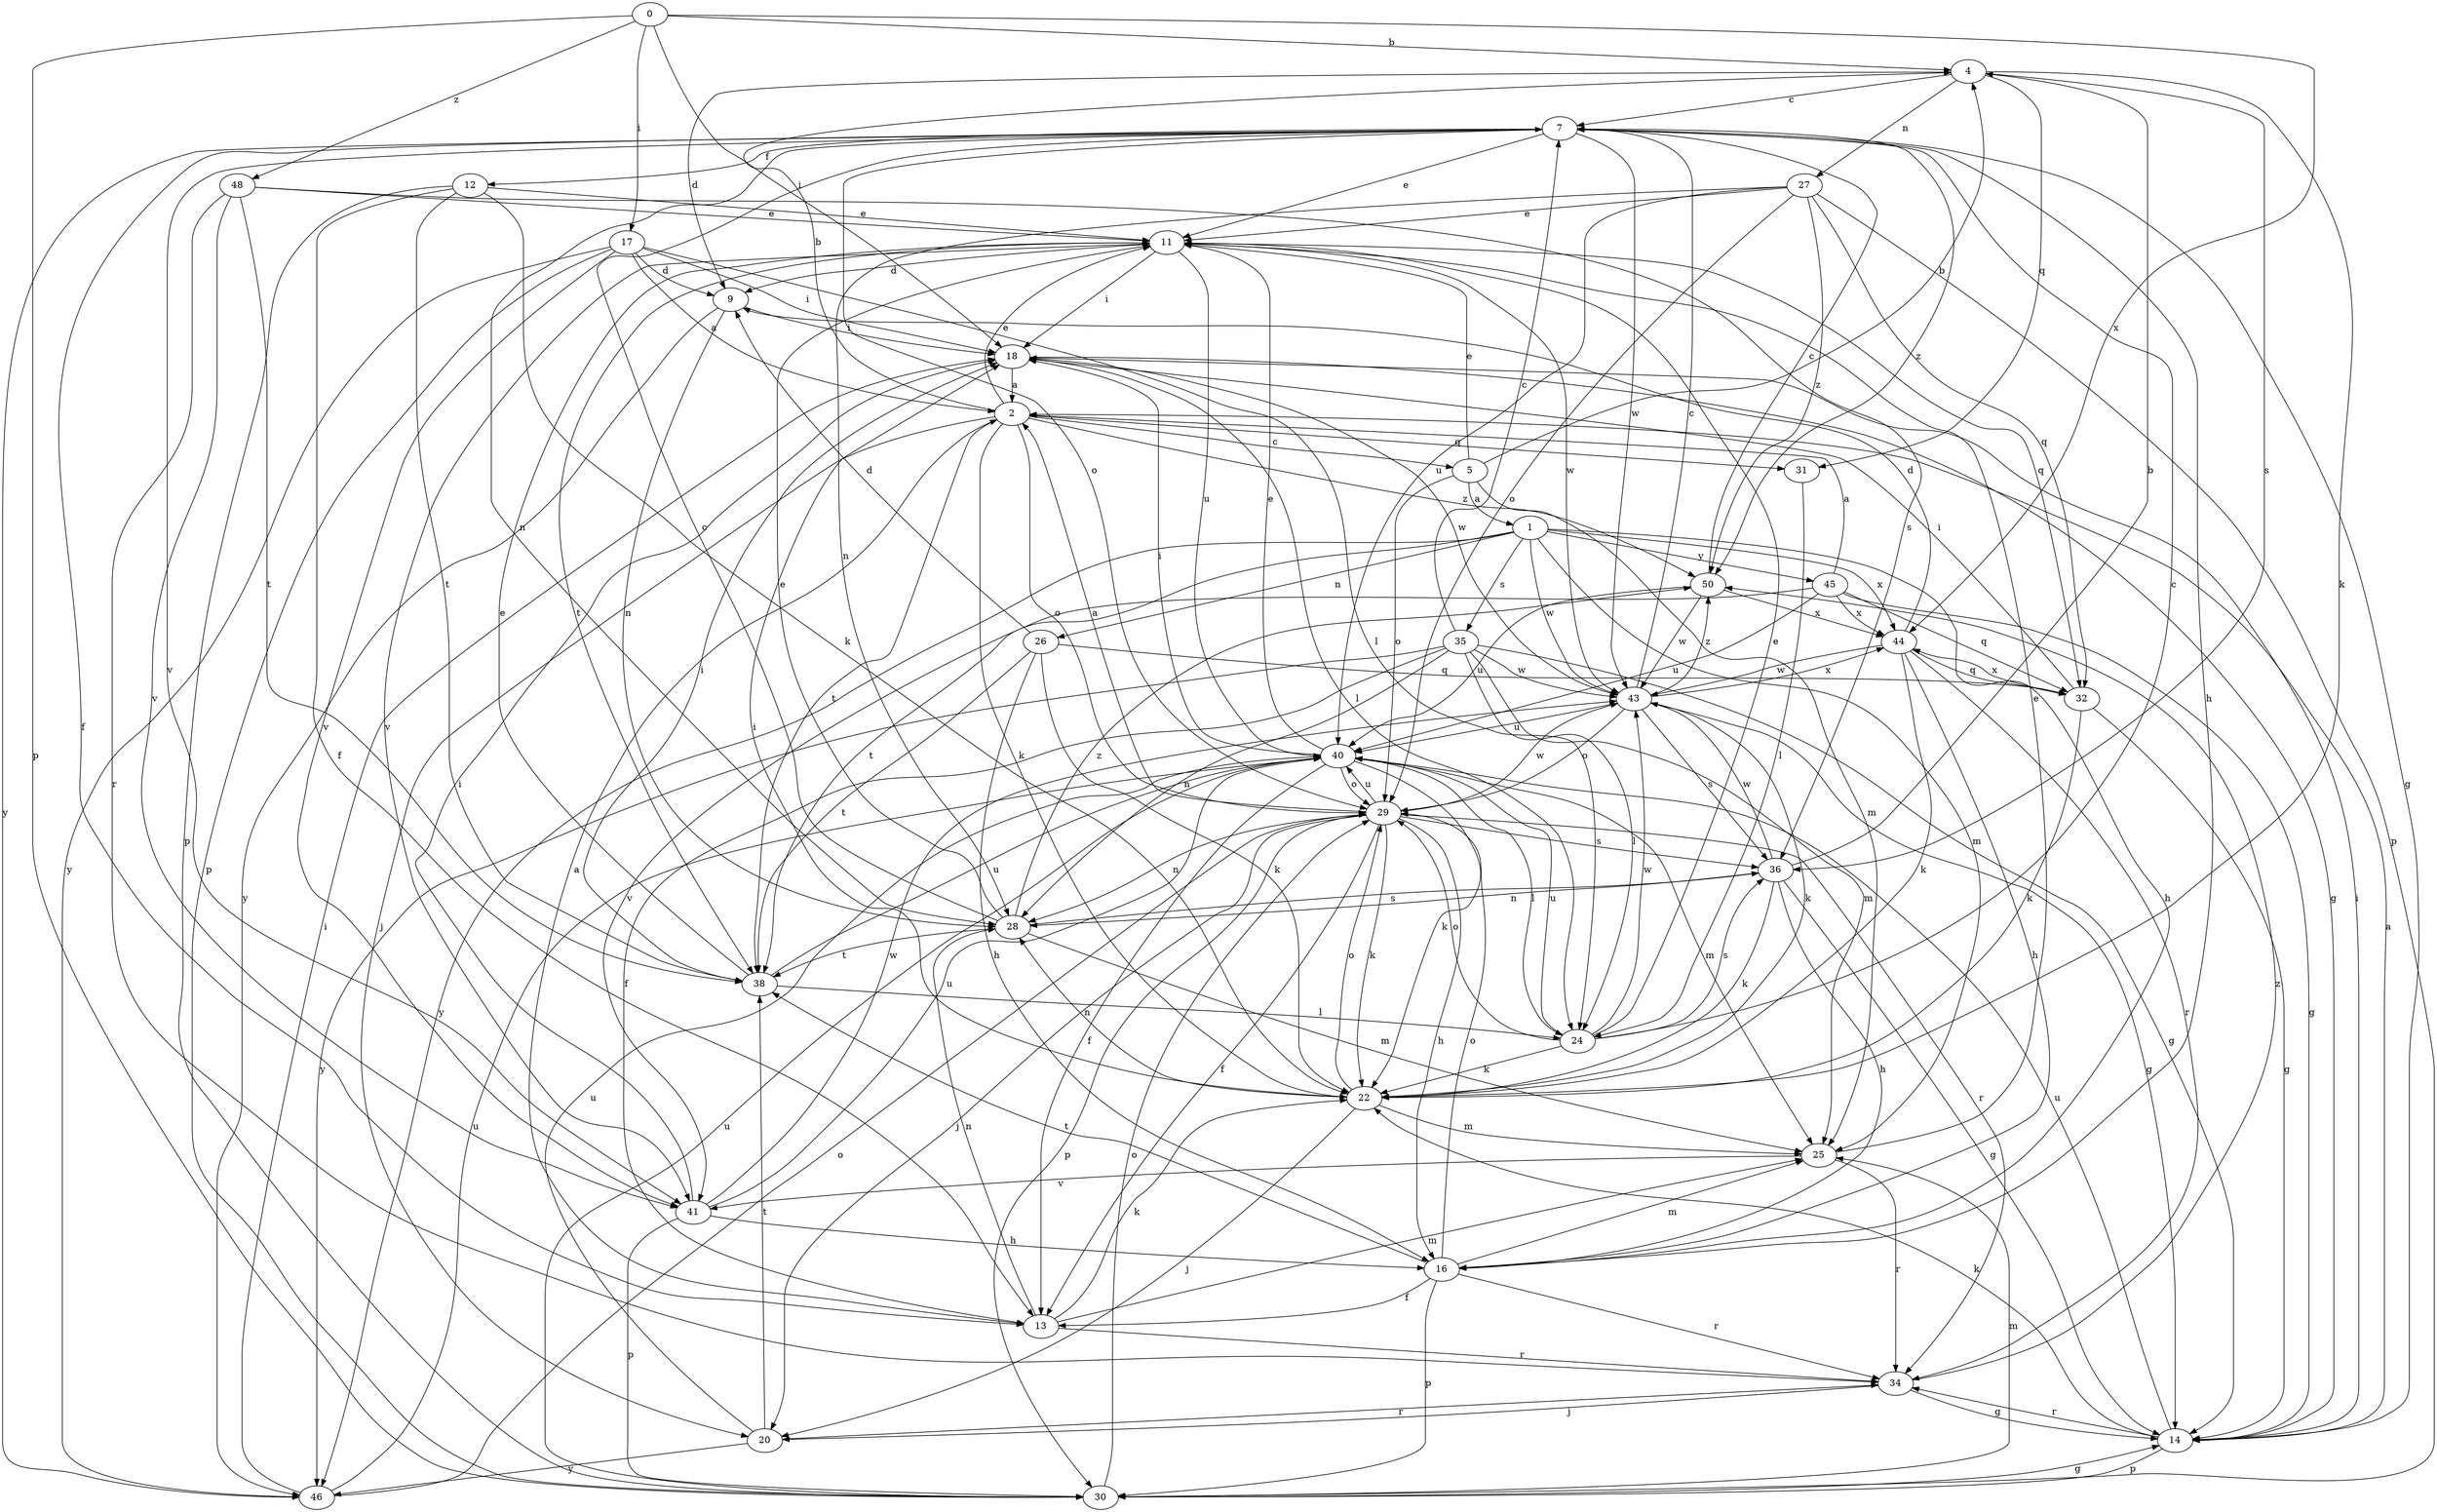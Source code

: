 strict digraph  {
0;
1;
2;
4;
5;
7;
9;
11;
12;
13;
14;
16;
17;
18;
20;
22;
24;
25;
26;
27;
28;
29;
30;
31;
32;
34;
35;
36;
38;
40;
41;
43;
44;
45;
46;
48;
50;
0 -> 4  [label=b];
0 -> 17  [label=i];
0 -> 18  [label=i];
0 -> 30  [label=p];
0 -> 44  [label=x];
0 -> 48  [label=z];
1 -> 16  [label=h];
1 -> 25  [label=m];
1 -> 26  [label=n];
1 -> 35  [label=s];
1 -> 38  [label=t];
1 -> 43  [label=w];
1 -> 44  [label=x];
1 -> 45  [label=y];
1 -> 46  [label=y];
2 -> 4  [label=b];
2 -> 5  [label=c];
2 -> 11  [label=e];
2 -> 20  [label=j];
2 -> 22  [label=k];
2 -> 29  [label=o];
2 -> 31  [label=q];
2 -> 38  [label=t];
2 -> 50  [label=z];
4 -> 7  [label=c];
4 -> 9  [label=d];
4 -> 22  [label=k];
4 -> 27  [label=n];
4 -> 31  [label=q];
4 -> 36  [label=s];
5 -> 1  [label=a];
5 -> 4  [label=b];
5 -> 11  [label=e];
5 -> 25  [label=m];
5 -> 29  [label=o];
7 -> 11  [label=e];
7 -> 12  [label=f];
7 -> 13  [label=f];
7 -> 14  [label=g];
7 -> 16  [label=h];
7 -> 28  [label=n];
7 -> 29  [label=o];
7 -> 41  [label=v];
7 -> 43  [label=w];
7 -> 46  [label=y];
7 -> 50  [label=z];
9 -> 18  [label=i];
9 -> 28  [label=n];
9 -> 46  [label=y];
11 -> 9  [label=d];
11 -> 18  [label=i];
11 -> 32  [label=q];
11 -> 38  [label=t];
11 -> 40  [label=u];
11 -> 41  [label=v];
11 -> 43  [label=w];
12 -> 11  [label=e];
12 -> 13  [label=f];
12 -> 22  [label=k];
12 -> 30  [label=p];
12 -> 38  [label=t];
13 -> 2  [label=a];
13 -> 22  [label=k];
13 -> 25  [label=m];
13 -> 28  [label=n];
13 -> 34  [label=r];
14 -> 2  [label=a];
14 -> 18  [label=i];
14 -> 22  [label=k];
14 -> 30  [label=p];
14 -> 34  [label=r];
14 -> 40  [label=u];
16 -> 13  [label=f];
16 -> 25  [label=m];
16 -> 29  [label=o];
16 -> 30  [label=p];
16 -> 34  [label=r];
16 -> 38  [label=t];
17 -> 2  [label=a];
17 -> 9  [label=d];
17 -> 18  [label=i];
17 -> 24  [label=l];
17 -> 30  [label=p];
17 -> 41  [label=v];
17 -> 46  [label=y];
18 -> 2  [label=a];
18 -> 14  [label=g];
18 -> 24  [label=l];
18 -> 43  [label=w];
20 -> 34  [label=r];
20 -> 38  [label=t];
20 -> 40  [label=u];
20 -> 46  [label=y];
22 -> 18  [label=i];
22 -> 20  [label=j];
22 -> 25  [label=m];
22 -> 28  [label=n];
22 -> 29  [label=o];
24 -> 7  [label=c];
24 -> 11  [label=e];
24 -> 22  [label=k];
24 -> 29  [label=o];
24 -> 36  [label=s];
24 -> 40  [label=u];
24 -> 43  [label=w];
25 -> 11  [label=e];
25 -> 34  [label=r];
25 -> 41  [label=v];
26 -> 9  [label=d];
26 -> 16  [label=h];
26 -> 22  [label=k];
26 -> 32  [label=q];
26 -> 38  [label=t];
27 -> 11  [label=e];
27 -> 28  [label=n];
27 -> 29  [label=o];
27 -> 30  [label=p];
27 -> 32  [label=q];
27 -> 40  [label=u];
27 -> 50  [label=z];
28 -> 7  [label=c];
28 -> 11  [label=e];
28 -> 25  [label=m];
28 -> 36  [label=s];
28 -> 38  [label=t];
28 -> 50  [label=z];
29 -> 2  [label=a];
29 -> 13  [label=f];
29 -> 16  [label=h];
29 -> 20  [label=j];
29 -> 22  [label=k];
29 -> 28  [label=n];
29 -> 30  [label=p];
29 -> 34  [label=r];
29 -> 36  [label=s];
29 -> 40  [label=u];
29 -> 43  [label=w];
30 -> 14  [label=g];
30 -> 25  [label=m];
30 -> 29  [label=o];
30 -> 40  [label=u];
31 -> 24  [label=l];
32 -> 14  [label=g];
32 -> 18  [label=i];
32 -> 22  [label=k];
32 -> 44  [label=x];
34 -> 14  [label=g];
34 -> 20  [label=j];
34 -> 50  [label=z];
35 -> 7  [label=c];
35 -> 13  [label=f];
35 -> 14  [label=g];
35 -> 24  [label=l];
35 -> 25  [label=m];
35 -> 28  [label=n];
35 -> 43  [label=w];
35 -> 46  [label=y];
36 -> 4  [label=b];
36 -> 14  [label=g];
36 -> 16  [label=h];
36 -> 22  [label=k];
36 -> 28  [label=n];
36 -> 43  [label=w];
38 -> 11  [label=e];
38 -> 18  [label=i];
38 -> 24  [label=l];
38 -> 40  [label=u];
40 -> 11  [label=e];
40 -> 13  [label=f];
40 -> 18  [label=i];
40 -> 22  [label=k];
40 -> 24  [label=l];
40 -> 25  [label=m];
40 -> 29  [label=o];
41 -> 16  [label=h];
41 -> 18  [label=i];
41 -> 30  [label=p];
41 -> 40  [label=u];
41 -> 43  [label=w];
43 -> 7  [label=c];
43 -> 14  [label=g];
43 -> 22  [label=k];
43 -> 29  [label=o];
43 -> 36  [label=s];
43 -> 40  [label=u];
43 -> 44  [label=x];
43 -> 50  [label=z];
44 -> 9  [label=d];
44 -> 16  [label=h];
44 -> 22  [label=k];
44 -> 32  [label=q];
44 -> 34  [label=r];
44 -> 43  [label=w];
45 -> 2  [label=a];
45 -> 14  [label=g];
45 -> 32  [label=q];
45 -> 40  [label=u];
45 -> 41  [label=v];
45 -> 44  [label=x];
46 -> 18  [label=i];
46 -> 29  [label=o];
46 -> 40  [label=u];
48 -> 11  [label=e];
48 -> 34  [label=r];
48 -> 36  [label=s];
48 -> 38  [label=t];
48 -> 41  [label=v];
50 -> 7  [label=c];
50 -> 40  [label=u];
50 -> 43  [label=w];
50 -> 44  [label=x];
}
